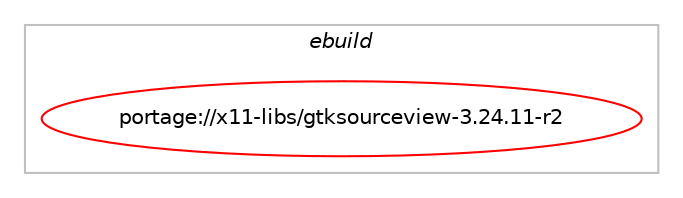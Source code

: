 digraph prolog {

# *************
# Graph options
# *************

newrank=true;
concentrate=true;
compound=true;
graph [rankdir=LR,fontname=Helvetica,fontsize=10,ranksep=1.5];#, ranksep=2.5, nodesep=0.2];
edge  [arrowhead=vee];
node  [fontname=Helvetica,fontsize=10];

# **********
# The ebuild
# **********

subgraph cluster_leftcol {
color=gray;
label=<<i>ebuild</i>>;
id [label="portage://x11-libs/gtksourceview-3.24.11-r2", color=red, width=4, href="../x11-libs/gtksourceview-3.24.11-r2.svg"];
}

# ****************
# The dependencies
# ****************

subgraph cluster_midcol {
color=gray;
label=<<i>dependencies</i>>;
subgraph cluster_compile {
fillcolor="#eeeeee";
style=filled;
label=<<i>compile</i>>;
# *** BEGIN UNKNOWN DEPENDENCY TYPE (TODO) ***
# id -> equal(use_conditional_group(positive,glade,portage://x11-libs/gtksourceview-3.24.11-r2,[package_dependency(portage://x11-libs/gtksourceview-3.24.11-r2,install,no,dev-util,glade,greaterequal,[3.9,,,3.9],[slot(3.10)],[])]))
# *** END UNKNOWN DEPENDENCY TYPE (TODO) ***

# *** BEGIN UNKNOWN DEPENDENCY TYPE (TODO) ***
# id -> equal(use_conditional_group(positive,introspection,portage://x11-libs/gtksourceview-3.24.11-r2,[package_dependency(portage://x11-libs/gtksourceview-3.24.11-r2,install,no,dev-libs,gobject-introspection,greaterequal,[1.42,,,1.42],any_same_slot,[])]))
# *** END UNKNOWN DEPENDENCY TYPE (TODO) ***

# *** BEGIN UNKNOWN DEPENDENCY TYPE (TODO) ***
# id -> equal(package_dependency(portage://x11-libs/gtksourceview-3.24.11-r2,install,no,dev-libs,glib,greaterequal,[2.48,,,2.48],[slot(2)],[]))
# *** END UNKNOWN DEPENDENCY TYPE (TODO) ***

# *** BEGIN UNKNOWN DEPENDENCY TYPE (TODO) ***
# id -> equal(package_dependency(portage://x11-libs/gtksourceview-3.24.11-r2,install,no,dev-libs,libxml2,greaterequal,[2.6,,,2.6],[slot(2)],[]))
# *** END UNKNOWN DEPENDENCY TYPE (TODO) ***

# *** BEGIN UNKNOWN DEPENDENCY TYPE (TODO) ***
# id -> equal(package_dependency(portage://x11-libs/gtksourceview-3.24.11-r2,install,no,x11-libs,gtk+,greaterequal,[3.20,,,3.20],[slot(3)],[use(optenable(introspection),none)]))
# *** END UNKNOWN DEPENDENCY TYPE (TODO) ***

}
subgraph cluster_compileandrun {
fillcolor="#eeeeee";
style=filled;
label=<<i>compile and run</i>>;
}
subgraph cluster_run {
fillcolor="#eeeeee";
style=filled;
label=<<i>run</i>>;
# *** BEGIN UNKNOWN DEPENDENCY TYPE (TODO) ***
# id -> equal(use_conditional_group(positive,glade,portage://x11-libs/gtksourceview-3.24.11-r2,[package_dependency(portage://x11-libs/gtksourceview-3.24.11-r2,run,no,dev-util,glade,greaterequal,[3.9,,,3.9],[slot(3.10)],[])]))
# *** END UNKNOWN DEPENDENCY TYPE (TODO) ***

# *** BEGIN UNKNOWN DEPENDENCY TYPE (TODO) ***
# id -> equal(use_conditional_group(positive,introspection,portage://x11-libs/gtksourceview-3.24.11-r2,[package_dependency(portage://x11-libs/gtksourceview-3.24.11-r2,run,no,dev-libs,gobject-introspection,greaterequal,[1.42,,,1.42],any_same_slot,[])]))
# *** END UNKNOWN DEPENDENCY TYPE (TODO) ***

# *** BEGIN UNKNOWN DEPENDENCY TYPE (TODO) ***
# id -> equal(package_dependency(portage://x11-libs/gtksourceview-3.24.11-r2,run,no,dev-libs,glib,greaterequal,[2.48,,,2.48],[slot(2)],[]))
# *** END UNKNOWN DEPENDENCY TYPE (TODO) ***

# *** BEGIN UNKNOWN DEPENDENCY TYPE (TODO) ***
# id -> equal(package_dependency(portage://x11-libs/gtksourceview-3.24.11-r2,run,no,dev-libs,libxml2,greaterequal,[2.6,,,2.6],[slot(2)],[]))
# *** END UNKNOWN DEPENDENCY TYPE (TODO) ***

# *** BEGIN UNKNOWN DEPENDENCY TYPE (TODO) ***
# id -> equal(package_dependency(portage://x11-libs/gtksourceview-3.24.11-r2,run,no,x11-libs,gtk+,greaterequal,[3.20,,,3.20],[slot(3)],[use(optenable(introspection),none)]))
# *** END UNKNOWN DEPENDENCY TYPE (TODO) ***

}
}

# **************
# The candidates
# **************

subgraph cluster_choices {
rank=same;
color=gray;
label=<<i>candidates</i>>;

}

}
